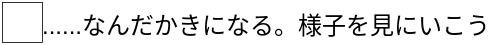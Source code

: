 <mxfile version="24.7.16" pages="2">
  <diagram name="Page-1" id="jFLHDPD7xxgGK9pivNSK">
    <mxGraphModel dx="674" dy="755" grid="0" gridSize="10" guides="1" tooltips="1" connect="0" arrows="0" fold="1" page="0" pageScale="1" pageWidth="827" pageHeight="1169" math="0" shadow="0">
      <root>
        <mxCell id="0" />
        <mxCell id="1" parent="0" />
        <mxCell id="Taj2fSa_MXeaUs_PgMxz-2" value="&lt;div&gt;......なんだかきになる。様子を見にいこう&lt;br&gt;&lt;/div&gt;" style="html=1;fillColor=none;strokeColor=default;verticalAlign=top;resizable=0;rotatable=0;align=left;labelPosition=right;verticalLabelPosition=middle;strokeWidth=0.4;spacing=0;" vertex="1" parent="1">
          <mxGeometry width="20" height="20" as="geometry" />
        </mxCell>
      </root>
    </mxGraphModel>
  </diagram>
  <diagram id="CfOLglukGvATelmLOwGF" name="Page-2">
    <mxGraphModel dx="674" dy="755" grid="0" gridSize="10" guides="1" tooltips="1" connect="0" arrows="0" fold="1" page="0" pageScale="1" pageWidth="827" pageHeight="1169" math="0" shadow="0">
      <root>
        <mxCell id="0" />
        <mxCell id="1" parent="0" />
        <mxCell id="M9BFGEE4UkaGu28w2Sqr-1" value="&lt;div&gt;有間&lt;/div&gt;" style="html=1;fillColor=none;strokeColor=default;verticalAlign=top;resizable=0;rotatable=0;align=left;labelPosition=right;verticalLabelPosition=middle;strokeWidth=0.4;spacing=0;fontSize=100;" vertex="1" parent="1">
          <mxGeometry width="20" height="20" as="geometry" />
        </mxCell>
        <mxCell id="9nrrSPI3zsSw3xwl6PZq-1" value="The Arima family is also the head of a tea ceremony house." style="html=1;fillColor=none;strokeColor=default;verticalAlign=middle;resizable=0;rotatable=0;align=left;labelPosition=right;verticalLabelPosition=middle;strokeWidth=0.4;spacing=0;" vertex="1" parent="1">
          <mxGeometry y="179" width="20" height="20" as="geometry" />
        </mxCell>
      </root>
    </mxGraphModel>
  </diagram>
</mxfile>
